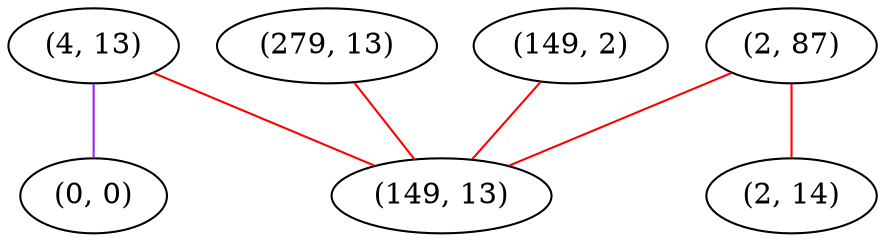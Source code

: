 graph "" {
"(4, 13)";
"(279, 13)";
"(149, 2)";
"(2, 87)";
"(0, 0)";
"(2, 14)";
"(149, 13)";
"(4, 13)" -- "(0, 0)"  [color=purple, key=0, weight=4];
"(4, 13)" -- "(149, 13)"  [color=red, key=0, weight=1];
"(279, 13)" -- "(149, 13)"  [color=red, key=0, weight=1];
"(149, 2)" -- "(149, 13)"  [color=red, key=0, weight=1];
"(2, 87)" -- "(2, 14)"  [color=red, key=0, weight=1];
"(2, 87)" -- "(149, 13)"  [color=red, key=0, weight=1];
}
